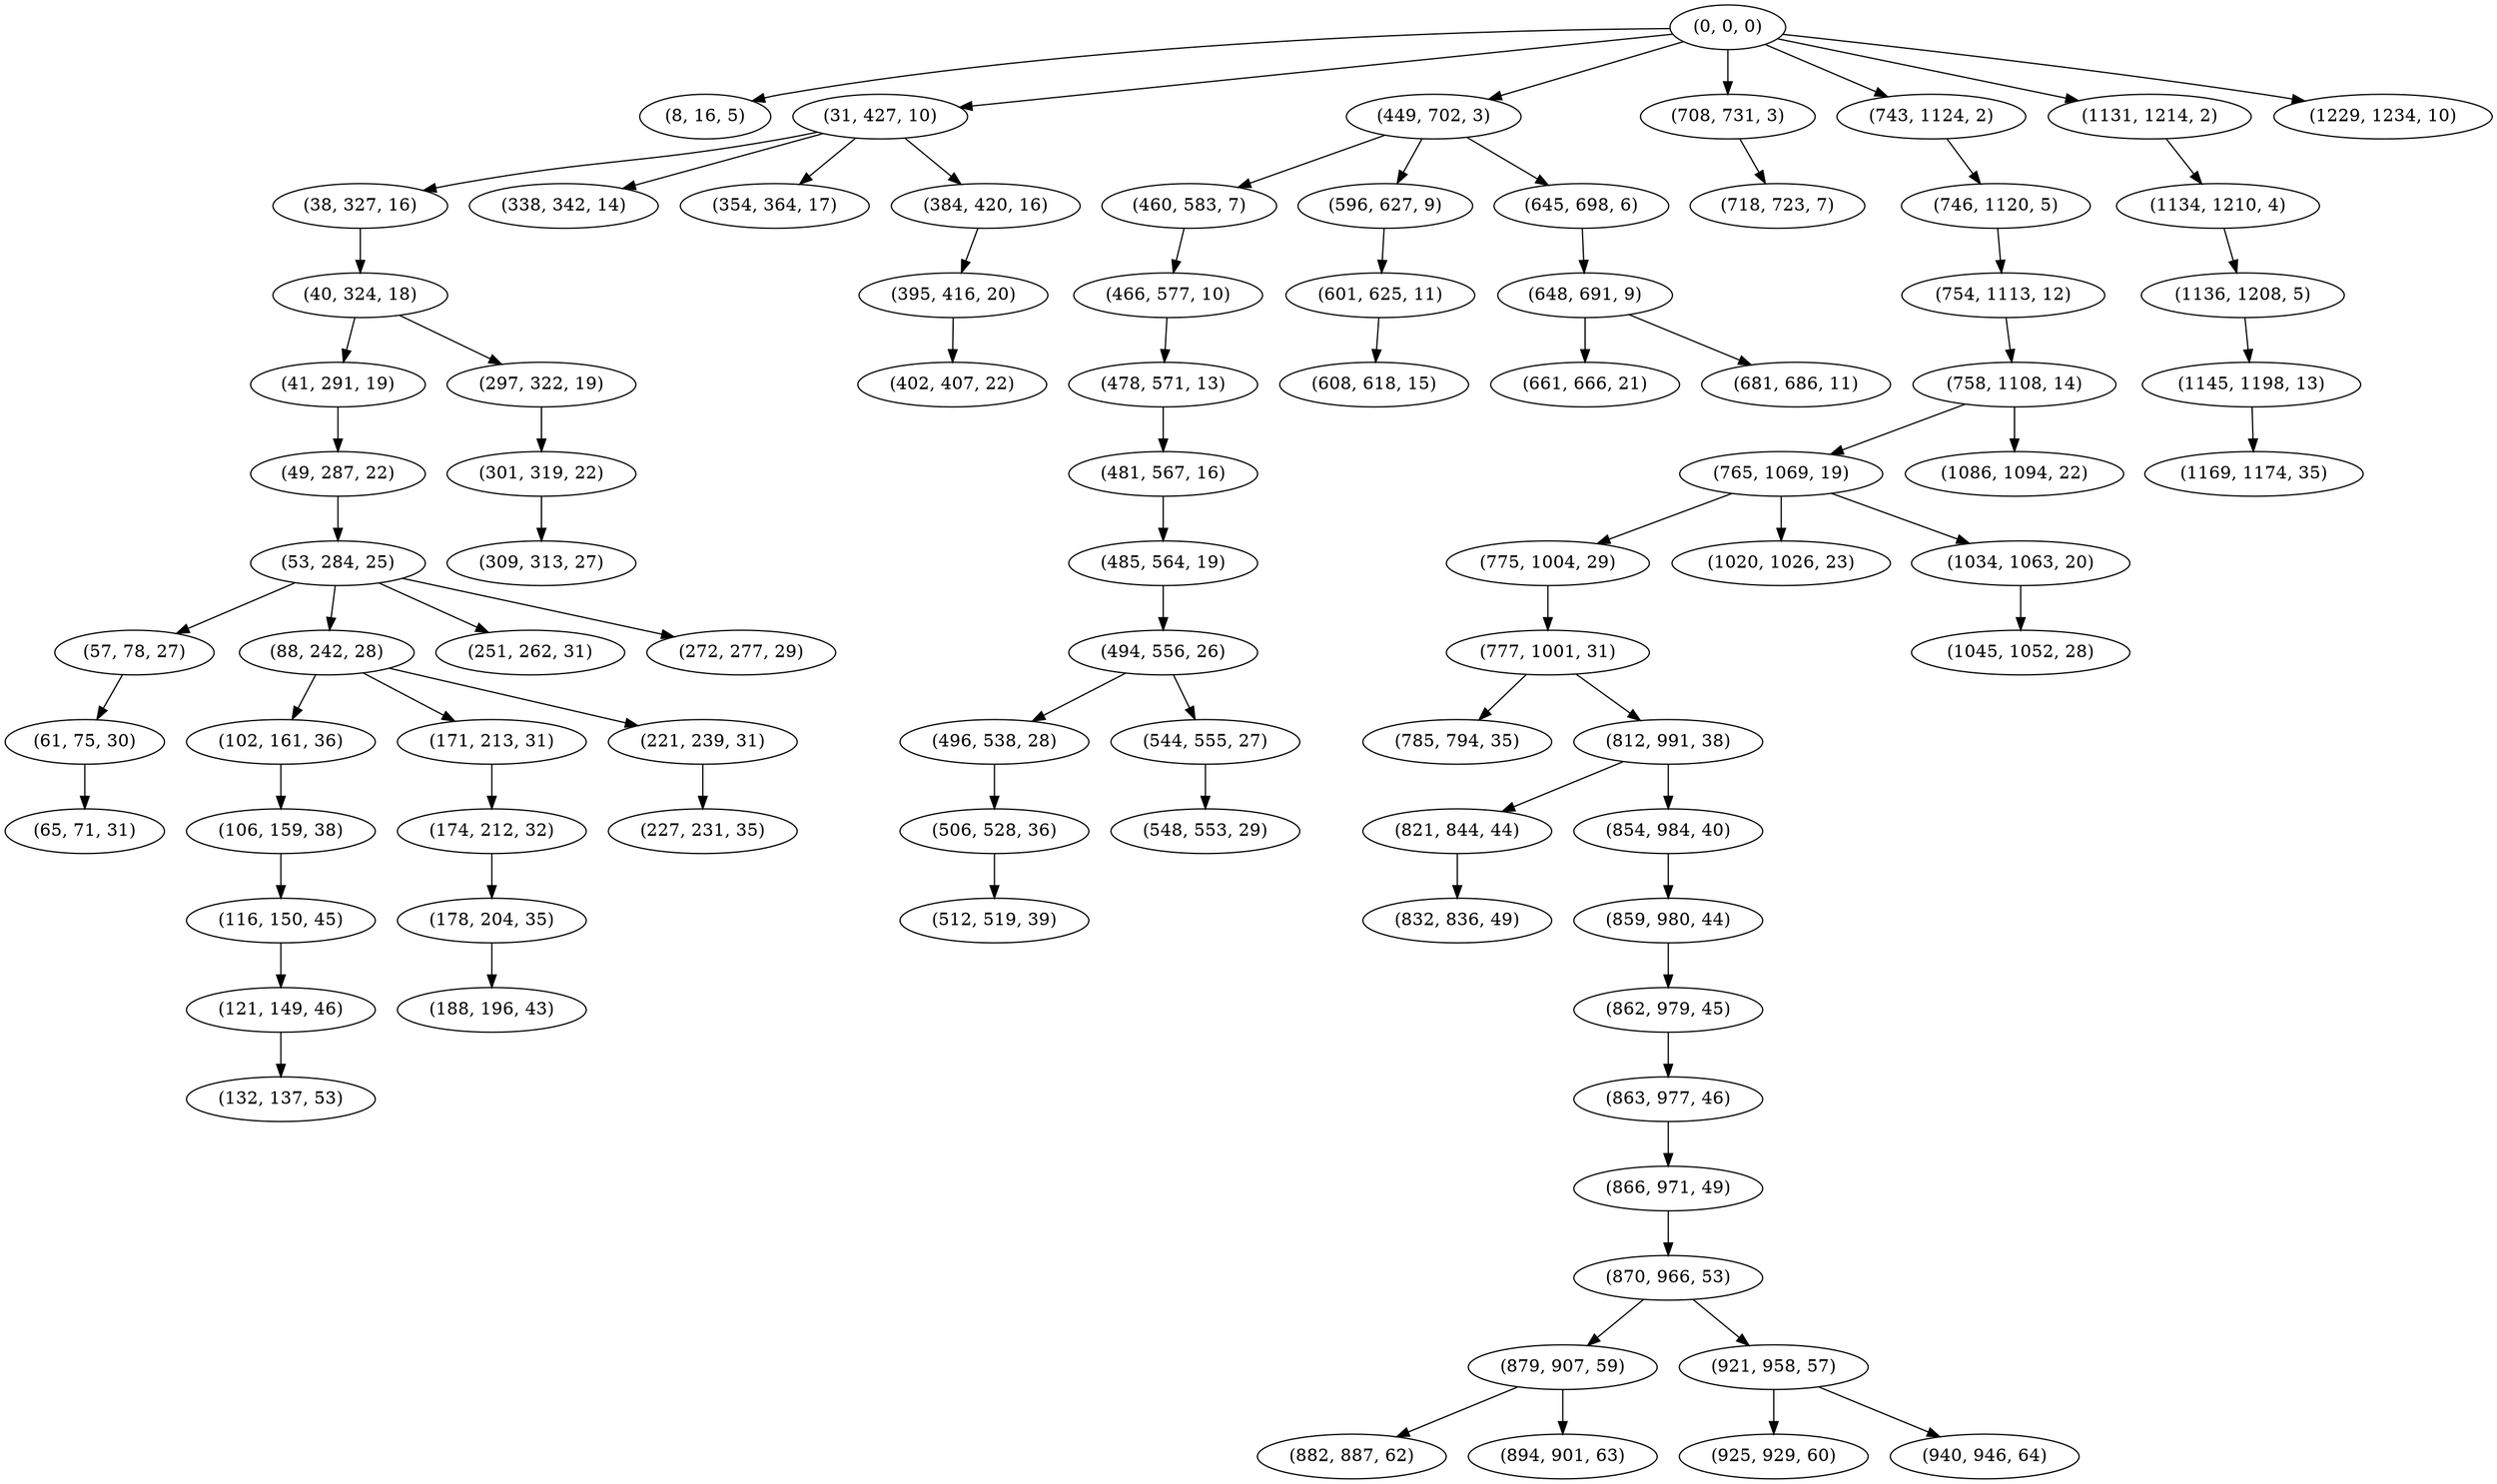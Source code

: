 digraph tree {
    "(0, 0, 0)";
    "(8, 16, 5)";
    "(31, 427, 10)";
    "(38, 327, 16)";
    "(40, 324, 18)";
    "(41, 291, 19)";
    "(49, 287, 22)";
    "(53, 284, 25)";
    "(57, 78, 27)";
    "(61, 75, 30)";
    "(65, 71, 31)";
    "(88, 242, 28)";
    "(102, 161, 36)";
    "(106, 159, 38)";
    "(116, 150, 45)";
    "(121, 149, 46)";
    "(132, 137, 53)";
    "(171, 213, 31)";
    "(174, 212, 32)";
    "(178, 204, 35)";
    "(188, 196, 43)";
    "(221, 239, 31)";
    "(227, 231, 35)";
    "(251, 262, 31)";
    "(272, 277, 29)";
    "(297, 322, 19)";
    "(301, 319, 22)";
    "(309, 313, 27)";
    "(338, 342, 14)";
    "(354, 364, 17)";
    "(384, 420, 16)";
    "(395, 416, 20)";
    "(402, 407, 22)";
    "(449, 702, 3)";
    "(460, 583, 7)";
    "(466, 577, 10)";
    "(478, 571, 13)";
    "(481, 567, 16)";
    "(485, 564, 19)";
    "(494, 556, 26)";
    "(496, 538, 28)";
    "(506, 528, 36)";
    "(512, 519, 39)";
    "(544, 555, 27)";
    "(548, 553, 29)";
    "(596, 627, 9)";
    "(601, 625, 11)";
    "(608, 618, 15)";
    "(645, 698, 6)";
    "(648, 691, 9)";
    "(661, 666, 21)";
    "(681, 686, 11)";
    "(708, 731, 3)";
    "(718, 723, 7)";
    "(743, 1124, 2)";
    "(746, 1120, 5)";
    "(754, 1113, 12)";
    "(758, 1108, 14)";
    "(765, 1069, 19)";
    "(775, 1004, 29)";
    "(777, 1001, 31)";
    "(785, 794, 35)";
    "(812, 991, 38)";
    "(821, 844, 44)";
    "(832, 836, 49)";
    "(854, 984, 40)";
    "(859, 980, 44)";
    "(862, 979, 45)";
    "(863, 977, 46)";
    "(866, 971, 49)";
    "(870, 966, 53)";
    "(879, 907, 59)";
    "(882, 887, 62)";
    "(894, 901, 63)";
    "(921, 958, 57)";
    "(925, 929, 60)";
    "(940, 946, 64)";
    "(1020, 1026, 23)";
    "(1034, 1063, 20)";
    "(1045, 1052, 28)";
    "(1086, 1094, 22)";
    "(1131, 1214, 2)";
    "(1134, 1210, 4)";
    "(1136, 1208, 5)";
    "(1145, 1198, 13)";
    "(1169, 1174, 35)";
    "(1229, 1234, 10)";
    "(0, 0, 0)" -> "(8, 16, 5)";
    "(0, 0, 0)" -> "(31, 427, 10)";
    "(0, 0, 0)" -> "(449, 702, 3)";
    "(0, 0, 0)" -> "(708, 731, 3)";
    "(0, 0, 0)" -> "(743, 1124, 2)";
    "(0, 0, 0)" -> "(1131, 1214, 2)";
    "(0, 0, 0)" -> "(1229, 1234, 10)";
    "(31, 427, 10)" -> "(38, 327, 16)";
    "(31, 427, 10)" -> "(338, 342, 14)";
    "(31, 427, 10)" -> "(354, 364, 17)";
    "(31, 427, 10)" -> "(384, 420, 16)";
    "(38, 327, 16)" -> "(40, 324, 18)";
    "(40, 324, 18)" -> "(41, 291, 19)";
    "(40, 324, 18)" -> "(297, 322, 19)";
    "(41, 291, 19)" -> "(49, 287, 22)";
    "(49, 287, 22)" -> "(53, 284, 25)";
    "(53, 284, 25)" -> "(57, 78, 27)";
    "(53, 284, 25)" -> "(88, 242, 28)";
    "(53, 284, 25)" -> "(251, 262, 31)";
    "(53, 284, 25)" -> "(272, 277, 29)";
    "(57, 78, 27)" -> "(61, 75, 30)";
    "(61, 75, 30)" -> "(65, 71, 31)";
    "(88, 242, 28)" -> "(102, 161, 36)";
    "(88, 242, 28)" -> "(171, 213, 31)";
    "(88, 242, 28)" -> "(221, 239, 31)";
    "(102, 161, 36)" -> "(106, 159, 38)";
    "(106, 159, 38)" -> "(116, 150, 45)";
    "(116, 150, 45)" -> "(121, 149, 46)";
    "(121, 149, 46)" -> "(132, 137, 53)";
    "(171, 213, 31)" -> "(174, 212, 32)";
    "(174, 212, 32)" -> "(178, 204, 35)";
    "(178, 204, 35)" -> "(188, 196, 43)";
    "(221, 239, 31)" -> "(227, 231, 35)";
    "(297, 322, 19)" -> "(301, 319, 22)";
    "(301, 319, 22)" -> "(309, 313, 27)";
    "(384, 420, 16)" -> "(395, 416, 20)";
    "(395, 416, 20)" -> "(402, 407, 22)";
    "(449, 702, 3)" -> "(460, 583, 7)";
    "(449, 702, 3)" -> "(596, 627, 9)";
    "(449, 702, 3)" -> "(645, 698, 6)";
    "(460, 583, 7)" -> "(466, 577, 10)";
    "(466, 577, 10)" -> "(478, 571, 13)";
    "(478, 571, 13)" -> "(481, 567, 16)";
    "(481, 567, 16)" -> "(485, 564, 19)";
    "(485, 564, 19)" -> "(494, 556, 26)";
    "(494, 556, 26)" -> "(496, 538, 28)";
    "(494, 556, 26)" -> "(544, 555, 27)";
    "(496, 538, 28)" -> "(506, 528, 36)";
    "(506, 528, 36)" -> "(512, 519, 39)";
    "(544, 555, 27)" -> "(548, 553, 29)";
    "(596, 627, 9)" -> "(601, 625, 11)";
    "(601, 625, 11)" -> "(608, 618, 15)";
    "(645, 698, 6)" -> "(648, 691, 9)";
    "(648, 691, 9)" -> "(661, 666, 21)";
    "(648, 691, 9)" -> "(681, 686, 11)";
    "(708, 731, 3)" -> "(718, 723, 7)";
    "(743, 1124, 2)" -> "(746, 1120, 5)";
    "(746, 1120, 5)" -> "(754, 1113, 12)";
    "(754, 1113, 12)" -> "(758, 1108, 14)";
    "(758, 1108, 14)" -> "(765, 1069, 19)";
    "(758, 1108, 14)" -> "(1086, 1094, 22)";
    "(765, 1069, 19)" -> "(775, 1004, 29)";
    "(765, 1069, 19)" -> "(1020, 1026, 23)";
    "(765, 1069, 19)" -> "(1034, 1063, 20)";
    "(775, 1004, 29)" -> "(777, 1001, 31)";
    "(777, 1001, 31)" -> "(785, 794, 35)";
    "(777, 1001, 31)" -> "(812, 991, 38)";
    "(812, 991, 38)" -> "(821, 844, 44)";
    "(812, 991, 38)" -> "(854, 984, 40)";
    "(821, 844, 44)" -> "(832, 836, 49)";
    "(854, 984, 40)" -> "(859, 980, 44)";
    "(859, 980, 44)" -> "(862, 979, 45)";
    "(862, 979, 45)" -> "(863, 977, 46)";
    "(863, 977, 46)" -> "(866, 971, 49)";
    "(866, 971, 49)" -> "(870, 966, 53)";
    "(870, 966, 53)" -> "(879, 907, 59)";
    "(870, 966, 53)" -> "(921, 958, 57)";
    "(879, 907, 59)" -> "(882, 887, 62)";
    "(879, 907, 59)" -> "(894, 901, 63)";
    "(921, 958, 57)" -> "(925, 929, 60)";
    "(921, 958, 57)" -> "(940, 946, 64)";
    "(1034, 1063, 20)" -> "(1045, 1052, 28)";
    "(1131, 1214, 2)" -> "(1134, 1210, 4)";
    "(1134, 1210, 4)" -> "(1136, 1208, 5)";
    "(1136, 1208, 5)" -> "(1145, 1198, 13)";
    "(1145, 1198, 13)" -> "(1169, 1174, 35)";
}
